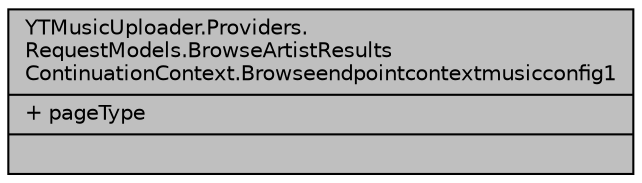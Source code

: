 digraph "YTMusicUploader.Providers.RequestModels.BrowseArtistResultsContinuationContext.Browseendpointcontextmusicconfig1"
{
 // LATEX_PDF_SIZE
  edge [fontname="Helvetica",fontsize="10",labelfontname="Helvetica",labelfontsize="10"];
  node [fontname="Helvetica",fontsize="10",shape=record];
  Node1 [label="{YTMusicUploader.Providers.\lRequestModels.BrowseArtistResults\lContinuationContext.Browseendpointcontextmusicconfig1\n|+ pageType\l|}",height=0.2,width=0.4,color="black", fillcolor="grey75", style="filled", fontcolor="black",tooltip=" "];
}
